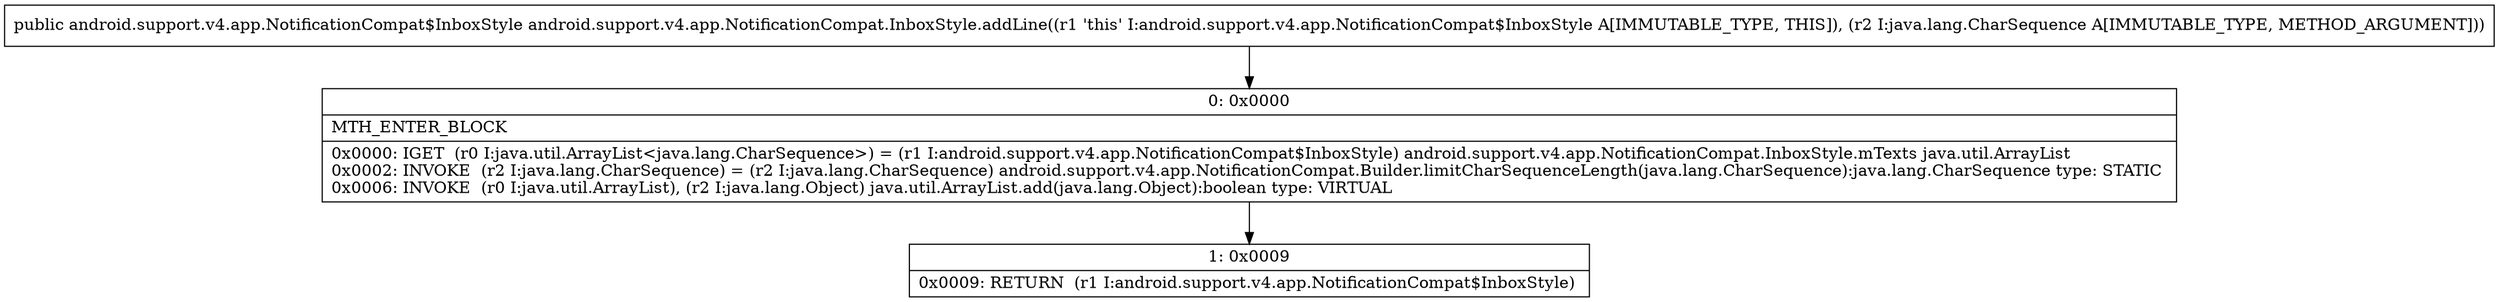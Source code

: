 digraph "CFG forandroid.support.v4.app.NotificationCompat.InboxStyle.addLine(Ljava\/lang\/CharSequence;)Landroid\/support\/v4\/app\/NotificationCompat$InboxStyle;" {
Node_0 [shape=record,label="{0\:\ 0x0000|MTH_ENTER_BLOCK\l|0x0000: IGET  (r0 I:java.util.ArrayList\<java.lang.CharSequence\>) = (r1 I:android.support.v4.app.NotificationCompat$InboxStyle) android.support.v4.app.NotificationCompat.InboxStyle.mTexts java.util.ArrayList \l0x0002: INVOKE  (r2 I:java.lang.CharSequence) = (r2 I:java.lang.CharSequence) android.support.v4.app.NotificationCompat.Builder.limitCharSequenceLength(java.lang.CharSequence):java.lang.CharSequence type: STATIC \l0x0006: INVOKE  (r0 I:java.util.ArrayList), (r2 I:java.lang.Object) java.util.ArrayList.add(java.lang.Object):boolean type: VIRTUAL \l}"];
Node_1 [shape=record,label="{1\:\ 0x0009|0x0009: RETURN  (r1 I:android.support.v4.app.NotificationCompat$InboxStyle) \l}"];
MethodNode[shape=record,label="{public android.support.v4.app.NotificationCompat$InboxStyle android.support.v4.app.NotificationCompat.InboxStyle.addLine((r1 'this' I:android.support.v4.app.NotificationCompat$InboxStyle A[IMMUTABLE_TYPE, THIS]), (r2 I:java.lang.CharSequence A[IMMUTABLE_TYPE, METHOD_ARGUMENT])) }"];
MethodNode -> Node_0;
Node_0 -> Node_1;
}

